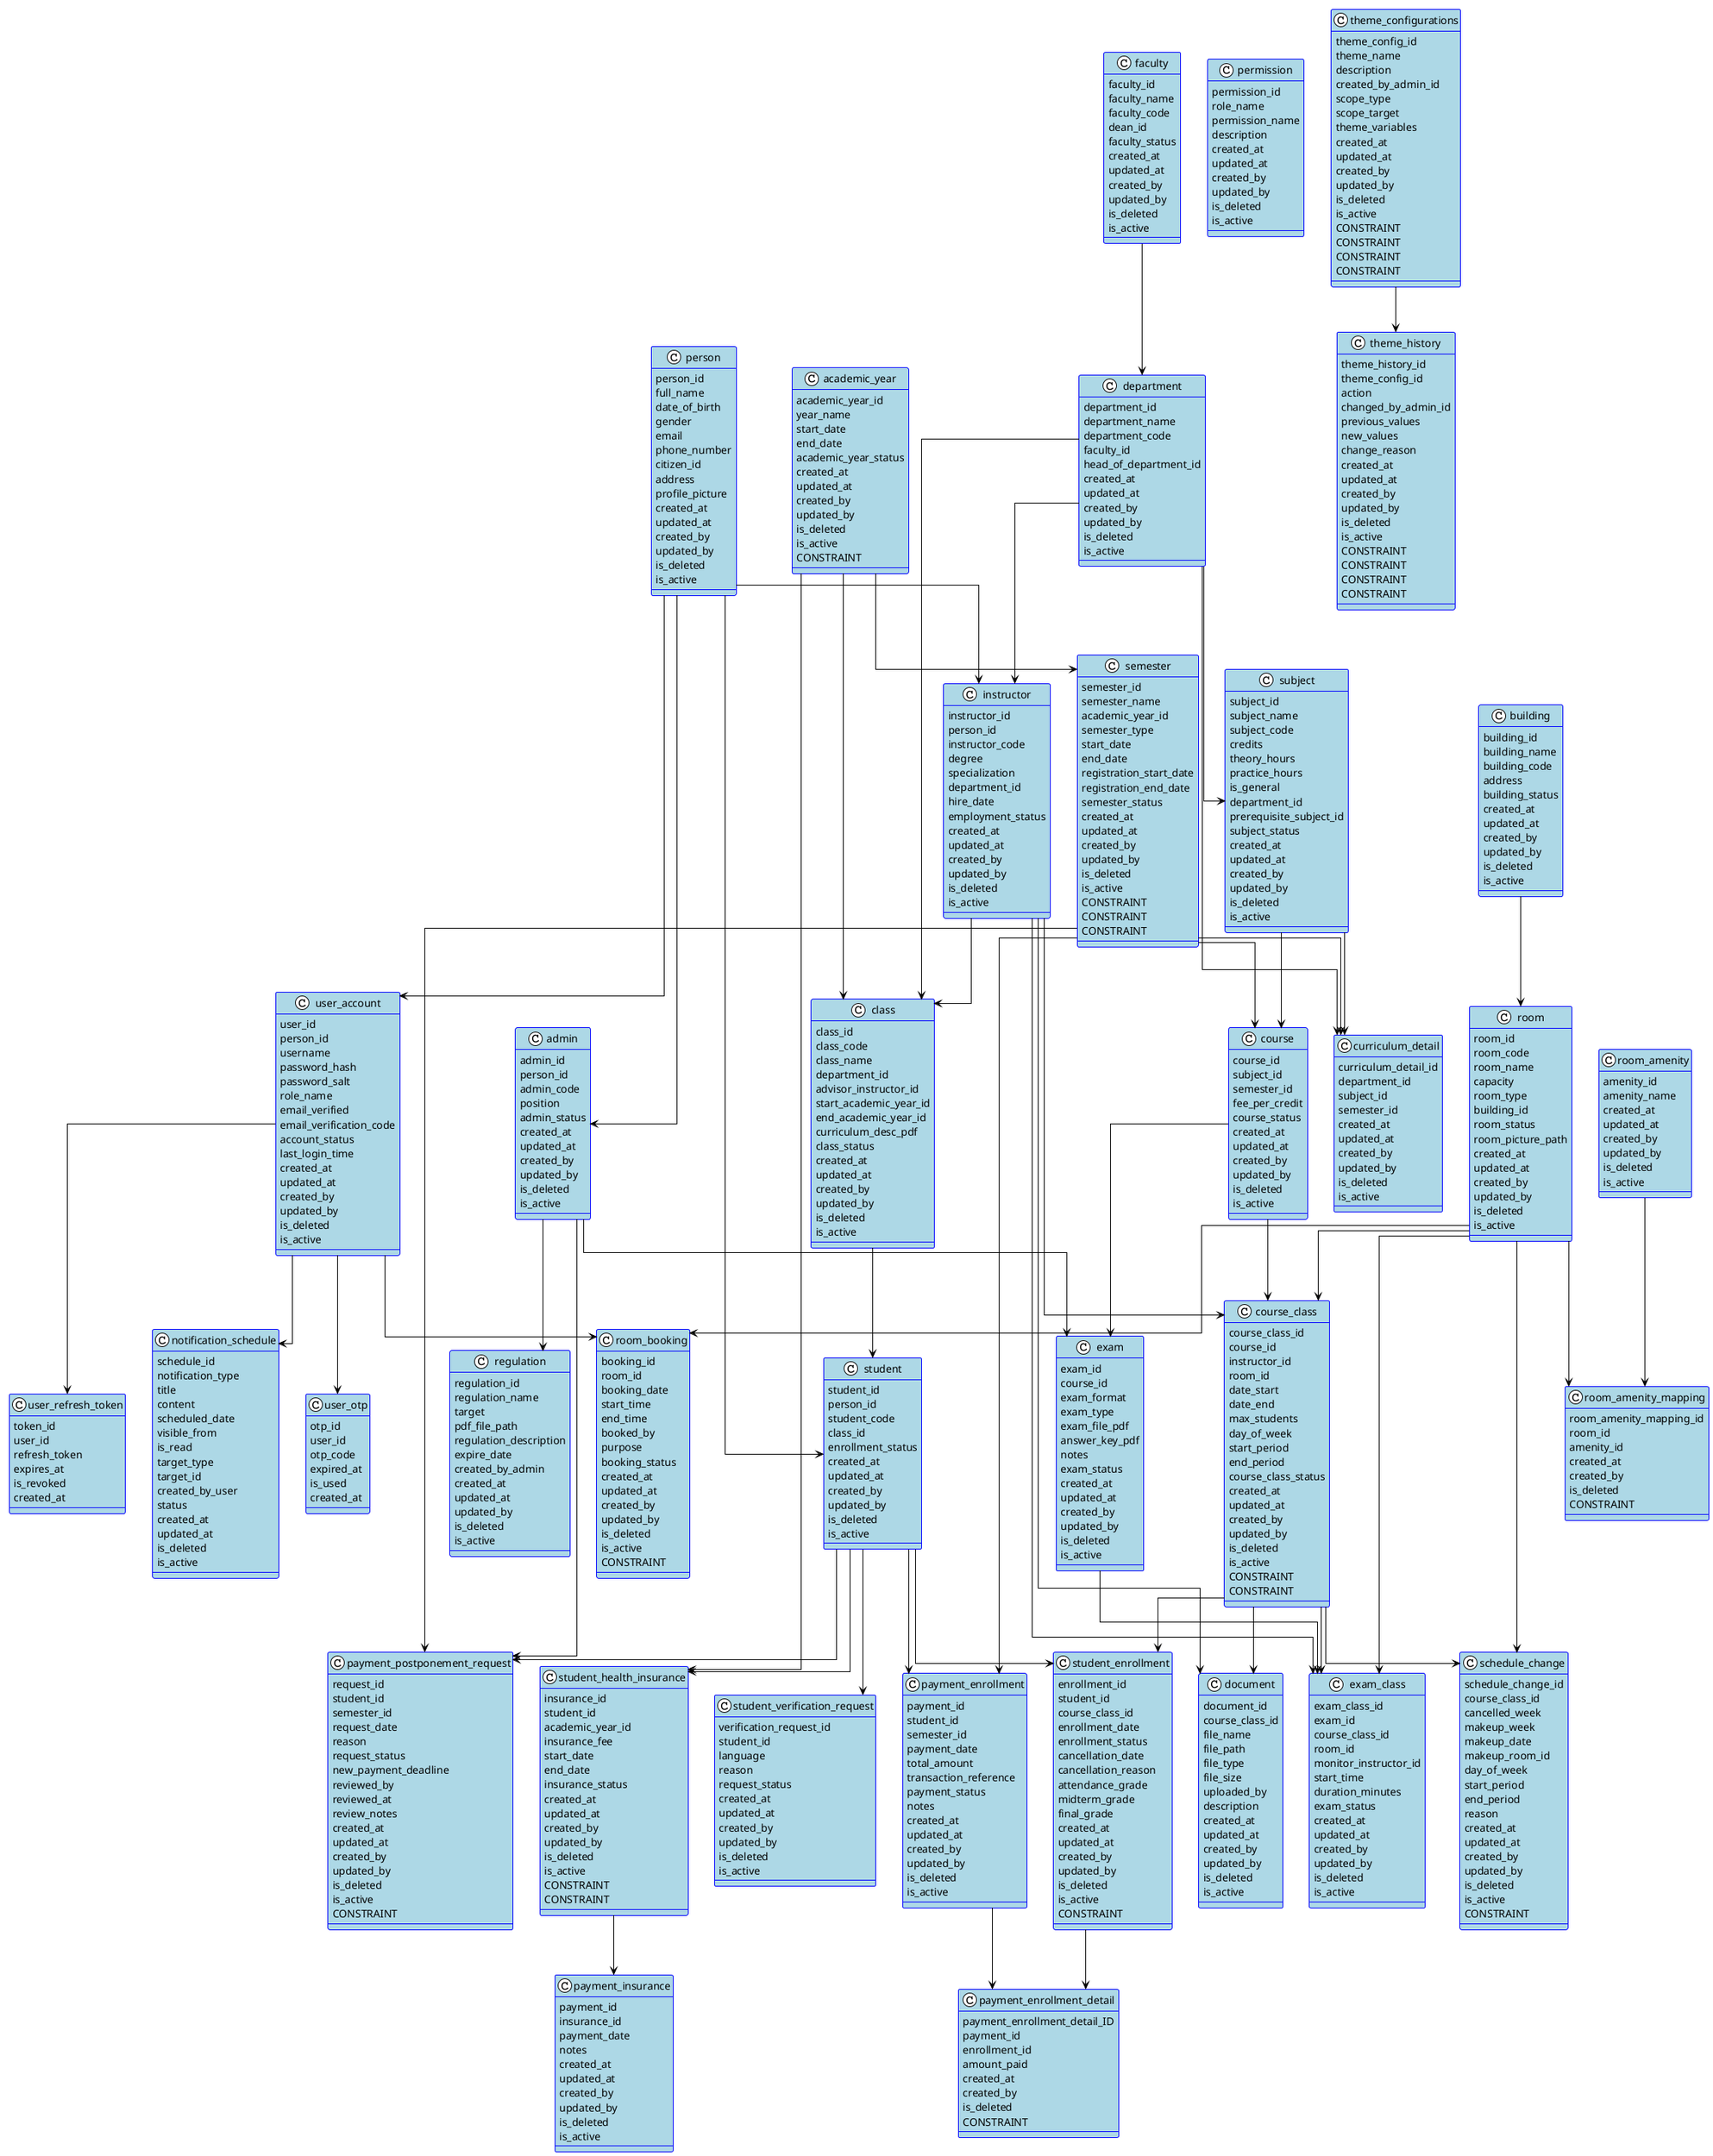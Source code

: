 @startuml
!theme plain
top to bottom direction
skinparam classAttributeIconSize 0
skinparam linetype ortho

skinparam class {
  BackgroundColor LightBlue
  BorderColor Blue
}

' Level 0 tables
class curriculum_detail {
  curriculum_detail_id
  department_id
  subject_id
  semester_id
  created_at
  updated_at
  created_by
  updated_by
  is_deleted
  is_active
}
class department {
  department_id
  department_name
  department_code
  faculty_id
  head_of_department_id
  created_at
  updated_at
  created_by
  updated_by
  is_deleted
  is_active
}
class document {
  document_id
  course_class_id
  file_name
  file_path
  file_type
  file_size
  uploaded_by
  description
  created_at
  updated_at
  created_by
  updated_by
  is_deleted
  is_active
}
class exam_class {
  exam_class_id
  exam_id
  course_class_id
  room_id
  monitor_instructor_id
  start_time
  duration_minutes
  exam_status
  created_at
  updated_at
  created_by
  updated_by
  is_deleted
  is_active
}
class faculty {
  faculty_id
  faculty_name
  faculty_code
  dean_id
  faculty_status
  created_at
  updated_at
  created_by
  updated_by
  is_deleted
  is_active
}
class notification_schedule {
  schedule_id
  notification_type
  title
  content
  scheduled_date
  visible_from
  is_read
  target_type
  target_id
  created_by_user
  status
  created_at
  updated_at
  is_deleted
  is_active
}
class payment_enrollment_detail {
  payment_enrollment_detail_ID
  payment_id
  enrollment_id
  amount_paid
  created_at
  created_by
  is_deleted
  CONSTRAINT
}
class payment_insurance {
  payment_id
  insurance_id
  payment_date
  notes
  created_at
  updated_at
  created_by
  updated_by
  is_deleted
  is_active
}
class payment_postponement_request {
  request_id
  student_id
  semester_id
  request_date
  reason
  request_status
  new_payment_deadline
  reviewed_by
  reviewed_at
  review_notes
  created_at
  updated_at
  created_by
  updated_by
  is_deleted
  is_active
  CONSTRAINT
}
class permission {
  permission_id
  role_name
  permission_name
  description
  created_at
  updated_at
  created_by
  updated_by
  is_deleted
  is_active
}
class regulation {
  regulation_id
  regulation_name
  target
  pdf_file_path
  regulation_description
  expire_date
  created_by_admin
  created_at
  updated_at
  updated_by
  is_deleted
  is_active
}
class room_amenity_mapping {
  room_amenity_mapping_id
  room_id
  amenity_id
  created_at
  created_by
  is_deleted
  CONSTRAINT
}
class room_booking {
  booking_id
  room_id
  booking_date
  start_time
  end_time
  booked_by
  purpose
  booking_status
  created_at
  updated_at
  created_by
  updated_by
  is_deleted
  is_active
  CONSTRAINT
}
class schedule_change {
  schedule_change_id
  course_class_id
  cancelled_week
  makeup_week
  makeup_date
  makeup_room_id
  day_of_week
  start_period
  end_period
  reason
  created_at
  updated_at
  created_by
  updated_by
  is_deleted
  is_active
  CONSTRAINT
}
class student_verification_request {
  verification_request_id
  student_id
  language
  reason
  request_status
  created_at
  updated_at
  created_by
  updated_by
  is_deleted
  is_active
}
class subject {
  subject_id
  subject_name
  subject_code
  credits
  theory_hours
  practice_hours
  is_general
  department_id
  prerequisite_subject_id
  subject_status
  created_at
  updated_at
  created_by
  updated_by
  is_deleted
  is_active
}
class theme_history {
  theme_history_id
  theme_config_id
  action
  changed_by_admin_id
  previous_values
  new_values
  change_reason
  created_at
  updated_at
  created_by
  updated_by
  is_deleted
  is_active
  CONSTRAINT
  CONSTRAINT
  CONSTRAINT
  CONSTRAINT
}
class user_otp {
  otp_id
  user_id
  otp_code
  expired_at
  is_used
  created_at
}
class user_refresh_token {
  token_id
  user_id
  refresh_token
  expires_at
  is_revoked
  created_at
}

' Level 1 tables
class exam {
  exam_id
  course_id
  exam_format
  exam_type
  exam_file_pdf
  answer_key_pdf
  notes
  exam_status
  created_at
  updated_at
  created_by
  updated_by
  is_deleted
  is_active
}
class payment_enrollment {
  payment_id
  student_id
  semester_id
  payment_date
  total_amount
  transaction_reference
  payment_status
  notes
  created_at
  updated_at
  created_by
  updated_by
  is_deleted
  is_active
}
class room_amenity {
  amenity_id
  amenity_name
  created_at
  updated_at
  created_by
  updated_by
  is_deleted
  is_active
}
class student_enrollment {
  enrollment_id
  student_id
  course_class_id
  enrollment_date
  enrollment_status
  cancellation_date
  cancellation_reason
  attendance_grade
  midterm_grade
  final_grade
  created_at
  updated_at
  created_by
  updated_by
  is_deleted
  is_active
  CONSTRAINT
}
class student_health_insurance {
  insurance_id
  student_id
  academic_year_id
  insurance_fee
  start_date
  end_date
  insurance_status
  created_at
  updated_at
  created_by
  updated_by
  is_deleted
  is_active
  CONSTRAINT
  CONSTRAINT
}
class theme_configurations {
  theme_config_id
  theme_name
  description
  created_by_admin_id
  scope_type
  scope_target
  theme_variables
  created_at
  updated_at
  created_by
  updated_by
  is_deleted
  is_active
  CONSTRAINT
  CONSTRAINT
  CONSTRAINT
  CONSTRAINT
}
class user_account {
  user_id
  person_id
  username
  password_hash
  password_salt
  role_name
  email_verified
  email_verification_code
  account_status
  last_login_time
  created_at
  updated_at
  created_by
  updated_by
  is_deleted
  is_active
}

' Level 2 tables
class admin {
  admin_id
  person_id
  admin_code
  position
  admin_status
  created_at
  updated_at
  created_by
  updated_by
  is_deleted
  is_active
}
class course_class {
  course_class_id
  course_id
  instructor_id
  room_id
  date_start
  date_end
  max_students
  day_of_week
  start_period
  end_period
  course_class_status
  created_at
  updated_at
  created_by
  updated_by
  is_deleted
  is_active
  CONSTRAINT
  CONSTRAINT
}
class student {
  student_id
  person_id
  student_code
  class_id
  enrollment_status
  created_at
  updated_at
  created_by
  updated_by
  is_deleted
  is_active
}

' Level 3 tables
class class {
  class_id
  class_code
  class_name
  department_id
  advisor_instructor_id
  start_academic_year_id
  end_academic_year_id
  curriculum_desc_pdf
  class_status
  created_at
  updated_at
  created_by
  updated_by
  is_deleted
  is_active
}
class course {
  course_id
  subject_id
  semester_id
  fee_per_credit
  course_status
  created_at
  updated_at
  created_by
  updated_by
  is_deleted
  is_active
}
class room {
  room_id
  room_code
  room_name
  capacity
  room_type
  building_id
  room_status
  room_picture_path
  created_at
  updated_at
  created_by
  updated_by
  is_deleted
  is_active
}

' Level 4 tables
class building {
  building_id
  building_name
  building_code
  address
  building_status
  created_at
  updated_at
  created_by
  updated_by
  is_deleted
  is_active
}
class instructor {
  instructor_id
  person_id
  instructor_code
  degree
  specialization
  department_id
  hire_date
  employment_status
  created_at
  updated_at
  created_by
  updated_by
  is_deleted
  is_active
}
class semester {
  semester_id
  semester_name
  academic_year_id
  semester_type
  start_date
  end_date
  registration_start_date
  registration_end_date
  semester_status
  created_at
  updated_at
  created_by
  updated_by
  is_deleted
  is_active
  CONSTRAINT
  CONSTRAINT
  CONSTRAINT
}

' Level 5 tables
class academic_year {
  academic_year_id
  year_name
  start_date
  end_date
  academic_year_status
  created_at
  updated_at
  created_by
  updated_by
  is_deleted
  is_active
  CONSTRAINT
}
class person {
  person_id
  full_name
  date_of_birth
  gender
  email
  phone_number
  citizen_id
  address
  profile_picture
  created_at
  updated_at
  created_by
  updated_by
  is_deleted
  is_active
}

' Relationships
person --> user_account
user_account --> user_otp
user_account --> user_refresh_token
building --> room
room --> room_amenity_mapping
room_amenity --> room_amenity_mapping
academic_year --> semester
faculty --> department
person --> instructor
department --> instructor
department --> subject
department --> class
instructor --> class
academic_year --> class
person --> student
class --> student
person --> admin
department --> curriculum_detail
subject --> curriculum_detail
semester --> curriculum_detail
subject --> course
semester --> course
course --> course_class
instructor --> course_class
room --> course_class
student --> student_enrollment
course_class --> student_enrollment
course_class --> schedule_change
room --> schedule_change
course_class --> document
instructor --> document
user_account --> notification_schedule
course --> exam
admin --> exam
exam --> exam_class
course_class --> exam_class
room --> exam_class
instructor --> exam_class
student --> student_health_insurance
academic_year --> student_health_insurance
student --> payment_enrollment
semester --> payment_enrollment
payment_enrollment --> payment_enrollment_detail
student_enrollment --> payment_enrollment_detail
student_health_insurance --> payment_insurance
room --> room_booking
user_account --> room_booking
admin --> regulation
student --> student_verification_request
student --> payment_postponement_request
semester --> payment_postponement_request
admin --> payment_postponement_request
theme_configurations --> theme_history
@enduml